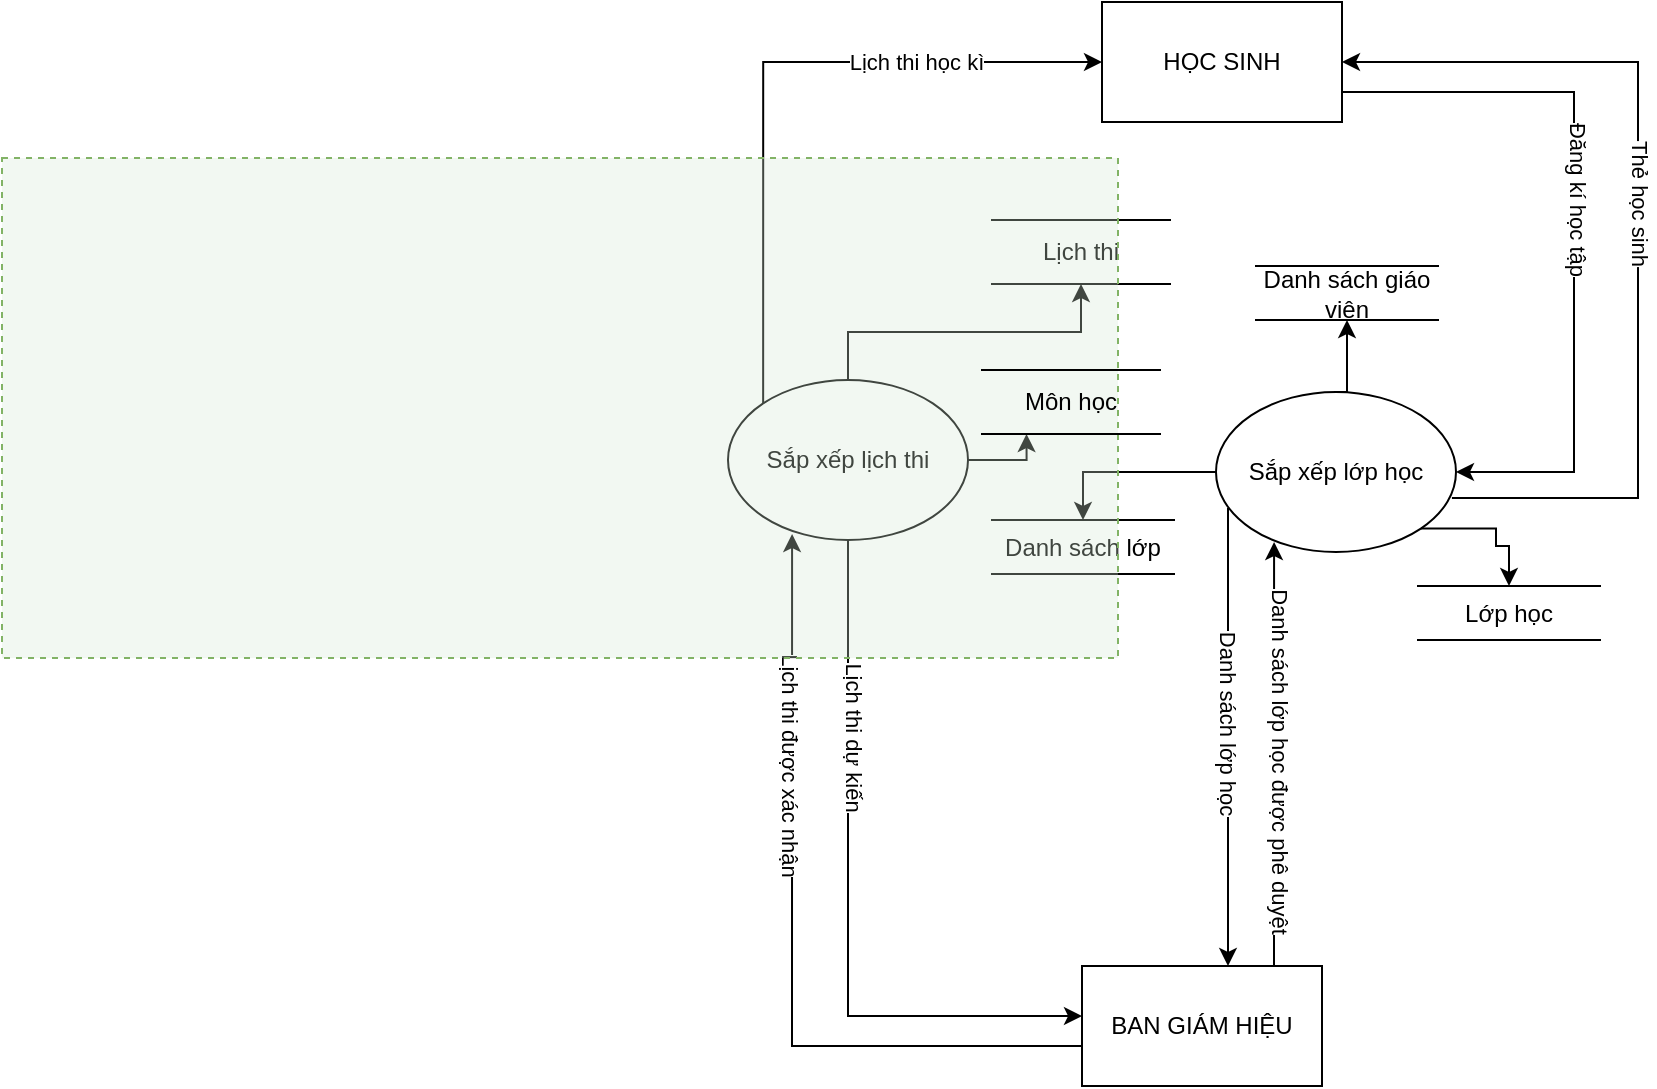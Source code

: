 <mxfile version="14.6.9" type="github">
  <diagram id="9bc5HynWW97KNLTAC6Zj" name="Page-1">
    <mxGraphModel dx="1818" dy="539" grid="0" gridSize="10" guides="1" tooltips="1" connect="1" arrows="1" fold="1" page="1" pageScale="1" pageWidth="850" pageHeight="1100" background="#ffffff" math="0" shadow="0">
      <root>
        <mxCell id="0" />
        <mxCell id="1" parent="0" />
        <mxCell id="DaIMqEM_JUgA9F1qBchQ-1" style="edgeStyle=orthogonalEdgeStyle;rounded=0;orthogonalLoop=1;jettySize=auto;html=1;entryX=1;entryY=0.5;entryDx=0;entryDy=0;exitX=0.983;exitY=0.663;exitDx=0;exitDy=0;exitPerimeter=0;" parent="1" source="DaIMqEM_JUgA9F1qBchQ-39" target="DaIMqEM_JUgA9F1qBchQ-26" edge="1">
          <mxGeometry relative="1" as="geometry">
            <mxPoint x="654" y="41" as="sourcePoint" />
            <Array as="points">
              <mxPoint x="685" y="457" />
              <mxPoint x="685" y="239" />
            </Array>
          </mxGeometry>
        </mxCell>
        <mxCell id="DaIMqEM_JUgA9F1qBchQ-2" value="Thẻ học sinh" style="edgeLabel;html=1;align=center;verticalAlign=middle;resizable=0;points=[];rotation=90;" parent="DaIMqEM_JUgA9F1qBchQ-1" vertex="1" connectable="0">
          <mxGeometry x="0.05" y="-1" relative="1" as="geometry">
            <mxPoint as="offset" />
          </mxGeometry>
        </mxCell>
        <mxCell id="DaIMqEM_JUgA9F1qBchQ-3" style="edgeStyle=orthogonalEdgeStyle;rounded=0;orthogonalLoop=1;jettySize=auto;html=1;entryX=0;entryY=0.5;entryDx=0;entryDy=0;exitX=0;exitY=0;exitDx=0;exitDy=0;" parent="1" source="DaIMqEM_JUgA9F1qBchQ-48" target="DaIMqEM_JUgA9F1qBchQ-26" edge="1">
          <mxGeometry relative="1" as="geometry">
            <Array as="points">
              <mxPoint x="248" y="239" />
            </Array>
            <mxPoint x="721" y="48" as="sourcePoint" />
          </mxGeometry>
        </mxCell>
        <mxCell id="DaIMqEM_JUgA9F1qBchQ-4" value="Lịch thi học kì" style="edgeLabel;html=1;align=center;verticalAlign=middle;resizable=0;points=[];" parent="DaIMqEM_JUgA9F1qBchQ-3" vertex="1" connectable="0">
          <mxGeometry x="-0.137" y="-2" relative="1" as="geometry">
            <mxPoint x="74.4" y="-23.72" as="offset" />
          </mxGeometry>
        </mxCell>
        <mxCell id="DaIMqEM_JUgA9F1qBchQ-11" style="edgeStyle=orthogonalEdgeStyle;rounded=0;orthogonalLoop=1;jettySize=auto;html=1;align=right;exitX=0.05;exitY=0.725;exitDx=0;exitDy=0;exitPerimeter=0;" parent="1" source="DaIMqEM_JUgA9F1qBchQ-39" target="DaIMqEM_JUgA9F1qBchQ-41" edge="1">
          <mxGeometry relative="1" as="geometry">
            <Array as="points">
              <mxPoint x="480" y="642" />
              <mxPoint x="480" y="642" />
            </Array>
            <mxPoint x="505" y="477" as="sourcePoint" />
          </mxGeometry>
        </mxCell>
        <mxCell id="DaIMqEM_JUgA9F1qBchQ-12" value="Danh sách lớp học" style="edgeLabel;html=1;align=center;verticalAlign=middle;resizable=0;points=[];rotation=90;" parent="DaIMqEM_JUgA9F1qBchQ-11" vertex="1" connectable="0">
          <mxGeometry x="-0.067" relative="1" as="geometry">
            <mxPoint as="offset" />
          </mxGeometry>
        </mxCell>
        <mxCell id="DaIMqEM_JUgA9F1qBchQ-13" style="edgeStyle=orthogonalEdgeStyle;rounded=0;orthogonalLoop=1;jettySize=auto;html=1;align=right;exitX=0.5;exitY=1;exitDx=0;exitDy=0;" parent="1" source="DaIMqEM_JUgA9F1qBchQ-48" edge="1">
          <mxGeometry relative="1" as="geometry">
            <Array as="points">
              <mxPoint x="290" y="716" />
            </Array>
            <mxPoint x="159" y="35" as="sourcePoint" />
            <mxPoint x="407" y="716" as="targetPoint" />
          </mxGeometry>
        </mxCell>
        <mxCell id="DaIMqEM_JUgA9F1qBchQ-14" value="Lịch thi dự kiến" style="edgeLabel;html=1;align=center;verticalAlign=middle;resizable=0;points=[];rotation=90;" parent="DaIMqEM_JUgA9F1qBchQ-13" vertex="1" connectable="0">
          <mxGeometry x="0.111" y="-2" relative="1" as="geometry">
            <mxPoint x="5" y="-99" as="offset" />
          </mxGeometry>
        </mxCell>
        <mxCell id="DaIMqEM_JUgA9F1qBchQ-17" style="edgeStyle=orthogonalEdgeStyle;rounded=0;orthogonalLoop=1;jettySize=auto;html=1;align=right;entryX=0.242;entryY=0.938;entryDx=0;entryDy=0;entryPerimeter=0;" parent="1" source="DaIMqEM_JUgA9F1qBchQ-41" target="DaIMqEM_JUgA9F1qBchQ-39" edge="1">
          <mxGeometry relative="1" as="geometry">
            <Array as="points">
              <mxPoint x="503" y="587" />
              <mxPoint x="503" y="587" />
            </Array>
            <mxPoint x="26" y="671" as="targetPoint" />
          </mxGeometry>
        </mxCell>
        <mxCell id="DaIMqEM_JUgA9F1qBchQ-18" value="Danh sách lớp học được phê duyệt" style="edgeLabel;html=1;align=center;verticalAlign=middle;resizable=0;points=[];rotation=90;" parent="DaIMqEM_JUgA9F1qBchQ-17" vertex="1" connectable="0">
          <mxGeometry x="-0.075" y="2" relative="1" as="geometry">
            <mxPoint x="5" y="-5" as="offset" />
          </mxGeometry>
        </mxCell>
        <mxCell id="DaIMqEM_JUgA9F1qBchQ-19" style="edgeStyle=orthogonalEdgeStyle;rounded=0;orthogonalLoop=1;jettySize=auto;html=1;exitX=0;exitY=0.75;exitDx=0;exitDy=0;align=right;entryX=0.267;entryY=0.963;entryDx=0;entryDy=0;entryPerimeter=0;" parent="1" source="DaIMqEM_JUgA9F1qBchQ-41" target="DaIMqEM_JUgA9F1qBchQ-48" edge="1">
          <mxGeometry relative="1" as="geometry">
            <Array as="points">
              <mxPoint x="262" y="731" />
            </Array>
            <mxPoint x="131" y="36" as="targetPoint" />
          </mxGeometry>
        </mxCell>
        <mxCell id="DaIMqEM_JUgA9F1qBchQ-20" value="Lịch thi được xác nhận" style="edgeLabel;html=1;align=center;verticalAlign=middle;resizable=0;points=[];rotation=90;" parent="DaIMqEM_JUgA9F1qBchQ-19" vertex="1" connectable="0">
          <mxGeometry x="-0.079" relative="1" as="geometry">
            <mxPoint x="-1.01" y="-104" as="offset" />
          </mxGeometry>
        </mxCell>
        <mxCell id="DaIMqEM_JUgA9F1qBchQ-22" style="edgeStyle=orthogonalEdgeStyle;rounded=0;orthogonalLoop=1;jettySize=auto;html=1;exitX=1;exitY=0.75;exitDx=0;exitDy=0;entryX=1;entryY=0.5;entryDx=0;entryDy=0;" parent="1" source="DaIMqEM_JUgA9F1qBchQ-26" target="DaIMqEM_JUgA9F1qBchQ-39" edge="1">
          <mxGeometry relative="1" as="geometry">
            <Array as="points">
              <mxPoint x="653" y="254" />
              <mxPoint x="653" y="444" />
            </Array>
            <mxPoint x="586" y="39" as="targetPoint" />
          </mxGeometry>
        </mxCell>
        <mxCell id="DaIMqEM_JUgA9F1qBchQ-23" value="Đăng kí học tập" style="edgeLabel;html=1;align=center;verticalAlign=middle;resizable=0;points=[];rotation=90;" parent="DaIMqEM_JUgA9F1qBchQ-22" vertex="1" connectable="0">
          <mxGeometry x="-0.073" y="2" relative="1" as="geometry">
            <mxPoint as="offset" />
          </mxGeometry>
        </mxCell>
        <mxCell id="DaIMqEM_JUgA9F1qBchQ-26" value="HỌC SINH" style="rounded=0;whiteSpace=wrap;html=1;" parent="1" vertex="1">
          <mxGeometry x="417" y="209" width="120" height="60" as="geometry" />
        </mxCell>
        <mxCell id="DaIMqEM_JUgA9F1qBchQ-37" style="edgeStyle=orthogonalEdgeStyle;rounded=0;orthogonalLoop=1;jettySize=auto;html=1;exitX=0;exitY=0.5;exitDx=0;exitDy=0;entryX=0.5;entryY=0;entryDx=0;entryDy=0;" parent="1" source="DaIMqEM_JUgA9F1qBchQ-39" target="DaIMqEM_JUgA9F1qBchQ-44" edge="1">
          <mxGeometry relative="1" as="geometry">
            <Array as="points">
              <mxPoint x="408" y="444" />
            </Array>
          </mxGeometry>
        </mxCell>
        <mxCell id="DaIMqEM_JUgA9F1qBchQ-38" style="edgeStyle=orthogonalEdgeStyle;rounded=0;orthogonalLoop=1;jettySize=auto;html=1;exitX=0.5;exitY=0;exitDx=0;exitDy=0;entryX=0.5;entryY=1;entryDx=0;entryDy=0;" parent="1" source="DaIMqEM_JUgA9F1qBchQ-48" target="DaIMqEM_JUgA9F1qBchQ-43" edge="1">
          <mxGeometry relative="1" as="geometry" />
        </mxCell>
        <mxCell id="lcXxIy1TSJ2TYwvzFeSi-4" style="edgeStyle=orthogonalEdgeStyle;rounded=0;orthogonalLoop=1;jettySize=auto;html=1;exitX=0.5;exitY=0;exitDx=0;exitDy=0;entryX=0.5;entryY=1;entryDx=0;entryDy=0;" parent="1" source="DaIMqEM_JUgA9F1qBchQ-39" target="lcXxIy1TSJ2TYwvzFeSi-3" edge="1">
          <mxGeometry relative="1" as="geometry" />
        </mxCell>
        <mxCell id="duTypEZ2oNPXUYQSm39F-4" style="edgeStyle=orthogonalEdgeStyle;rounded=0;orthogonalLoop=1;jettySize=auto;html=1;exitX=1;exitY=1;exitDx=0;exitDy=0;entryX=0.5;entryY=0;entryDx=0;entryDy=0;" edge="1" parent="1" source="DaIMqEM_JUgA9F1qBchQ-39" target="duTypEZ2oNPXUYQSm39F-3">
          <mxGeometry relative="1" as="geometry">
            <Array as="points">
              <mxPoint x="614" y="472" />
              <mxPoint x="614" y="481" />
              <mxPoint x="621" y="481" />
            </Array>
          </mxGeometry>
        </mxCell>
        <mxCell id="DaIMqEM_JUgA9F1qBchQ-39" value="Sắp xếp lớp học" style="ellipse;whiteSpace=wrap;html=1;" parent="1" vertex="1">
          <mxGeometry x="474" y="404" width="120" height="80" as="geometry" />
        </mxCell>
        <mxCell id="DaIMqEM_JUgA9F1qBchQ-41" value="BAN GIÁM HIỆU" style="rounded=0;whiteSpace=wrap;html=1;" parent="1" vertex="1">
          <mxGeometry x="407" y="691" width="120" height="60" as="geometry" />
        </mxCell>
        <mxCell id="DaIMqEM_JUgA9F1qBchQ-43" value="Lịch thi" style="shape=partialRectangle;whiteSpace=wrap;html=1;left=0;right=0;fillColor=none;rounded=0;shadow=0;glass=0;sketch=0;" parent="1" vertex="1">
          <mxGeometry x="362" y="318" width="89" height="32" as="geometry" />
        </mxCell>
        <mxCell id="DaIMqEM_JUgA9F1qBchQ-44" value="Danh sách lớp" style="shape=partialRectangle;whiteSpace=wrap;html=1;left=0;right=0;fillColor=none;rounded=0;shadow=0;glass=0;sketch=0;" parent="1" vertex="1">
          <mxGeometry x="362" y="468" width="91" height="27" as="geometry" />
        </mxCell>
        <mxCell id="duTypEZ2oNPXUYQSm39F-2" style="edgeStyle=orthogonalEdgeStyle;rounded=0;orthogonalLoop=1;jettySize=auto;html=1;exitX=1;exitY=0.5;exitDx=0;exitDy=0;entryX=0.25;entryY=1;entryDx=0;entryDy=0;" edge="1" parent="1" source="DaIMqEM_JUgA9F1qBchQ-48" target="duTypEZ2oNPXUYQSm39F-1">
          <mxGeometry relative="1" as="geometry" />
        </mxCell>
        <mxCell id="DaIMqEM_JUgA9F1qBchQ-48" value="Sắp xếp lịch thi" style="ellipse;whiteSpace=wrap;html=1;" parent="1" vertex="1">
          <mxGeometry x="230" y="398" width="120" height="80" as="geometry" />
        </mxCell>
        <mxCell id="DaIMqEM_JUgA9F1qBchQ-49" value="" style="rounded=0;whiteSpace=wrap;html=1;fillColor=#d5e8d4;strokeColor=#82b366;dashed=1;fillOpacity=30;" parent="1" vertex="1">
          <mxGeometry x="-133" y="287" width="558" height="250" as="geometry" />
        </mxCell>
        <mxCell id="lcXxIy1TSJ2TYwvzFeSi-3" value="Danh sách giáo viên" style="shape=partialRectangle;whiteSpace=wrap;html=1;left=0;right=0;fillColor=none;rounded=0;shadow=0;glass=0;sketch=0;" parent="1" vertex="1">
          <mxGeometry x="494" y="341" width="91" height="27" as="geometry" />
        </mxCell>
        <mxCell id="duTypEZ2oNPXUYQSm39F-1" value="Môn học" style="shape=partialRectangle;whiteSpace=wrap;html=1;left=0;right=0;fillColor=none;rounded=0;shadow=0;glass=0;sketch=0;" vertex="1" parent="1">
          <mxGeometry x="357" y="393" width="89" height="32" as="geometry" />
        </mxCell>
        <mxCell id="duTypEZ2oNPXUYQSm39F-3" value="Lớp học" style="shape=partialRectangle;whiteSpace=wrap;html=1;left=0;right=0;fillColor=none;rounded=0;shadow=0;glass=0;sketch=0;" vertex="1" parent="1">
          <mxGeometry x="575" y="501" width="91" height="27" as="geometry" />
        </mxCell>
      </root>
    </mxGraphModel>
  </diagram>
</mxfile>
